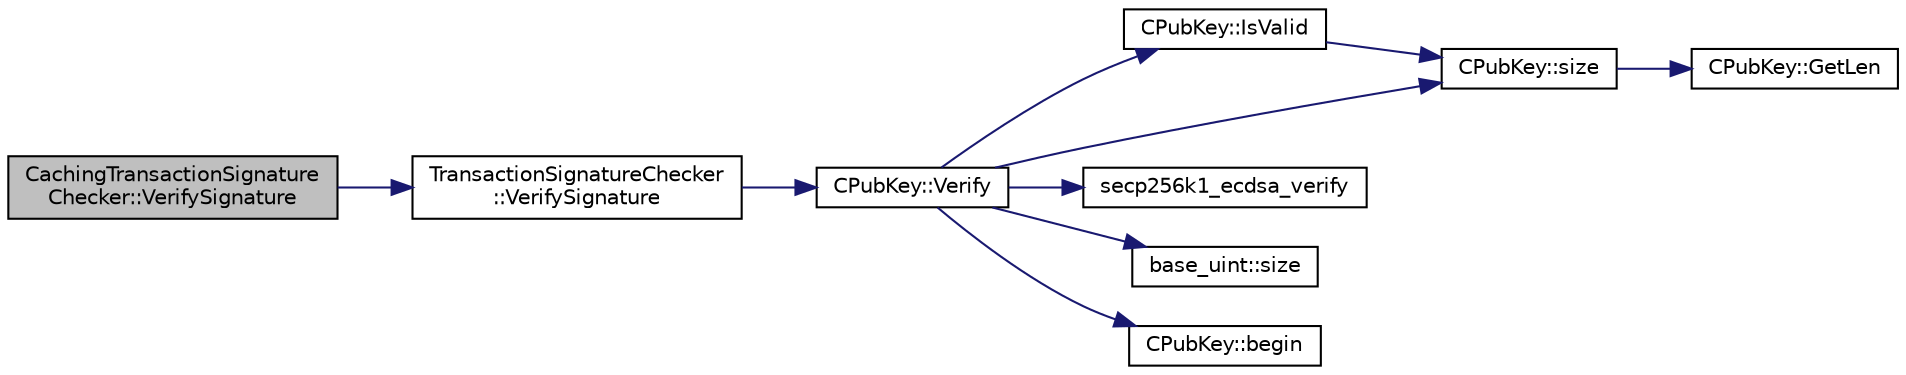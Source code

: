 digraph "CachingTransactionSignatureChecker::VerifySignature"
{
  edge [fontname="Helvetica",fontsize="10",labelfontname="Helvetica",labelfontsize="10"];
  node [fontname="Helvetica",fontsize="10",shape=record];
  rankdir="LR";
  Node2 [label="CachingTransactionSignature\lChecker::VerifySignature",height=0.2,width=0.4,color="black", fillcolor="grey75", style="filled", fontcolor="black"];
  Node2 -> Node3 [color="midnightblue",fontsize="10",style="solid",fontname="Helvetica"];
  Node3 [label="TransactionSignatureChecker\l::VerifySignature",height=0.2,width=0.4,color="black", fillcolor="white", style="filled",URL="$class_transaction_signature_checker.html#a8691f10179573b1421defe3843c04c96"];
  Node3 -> Node4 [color="midnightblue",fontsize="10",style="solid",fontname="Helvetica"];
  Node4 [label="CPubKey::Verify",height=0.2,width=0.4,color="black", fillcolor="white", style="filled",URL="$class_c_pub_key.html#a5b3fef213b227394ca9d0a1e3baa957e",tooltip="Verify a DER signature (~72 bytes). "];
  Node4 -> Node5 [color="midnightblue",fontsize="10",style="solid",fontname="Helvetica"];
  Node5 [label="CPubKey::IsValid",height=0.2,width=0.4,color="black", fillcolor="white", style="filled",URL="$class_c_pub_key.html#a4fa94293cf8577fd039b9a133f6c7f30"];
  Node5 -> Node6 [color="midnightblue",fontsize="10",style="solid",fontname="Helvetica"];
  Node6 [label="CPubKey::size",height=0.2,width=0.4,color="black", fillcolor="white", style="filled",URL="$class_c_pub_key.html#a6bb28fcf0a5f799c69f5b7269363b309",tooltip="Simple read-only vector-like interface to the pubkey data. "];
  Node6 -> Node7 [color="midnightblue",fontsize="10",style="solid",fontname="Helvetica"];
  Node7 [label="CPubKey::GetLen",height=0.2,width=0.4,color="black", fillcolor="white", style="filled",URL="$class_c_pub_key.html#a7dc71b3f037c84268dc22de97d7b65fb",tooltip="Compute the length of a pubkey with a given first byte. "];
  Node4 -> Node8 [color="midnightblue",fontsize="10",style="solid",fontname="Helvetica"];
  Node8 [label="secp256k1_ecdsa_verify",height=0.2,width=0.4,color="black", fillcolor="white", style="filled",URL="$secp256k1_8h.html#a036c40da27ed92a1054da4226660127a",tooltip="Verify an ECDSA signature. "];
  Node4 -> Node9 [color="midnightblue",fontsize="10",style="solid",fontname="Helvetica"];
  Node9 [label="base_uint::size",height=0.2,width=0.4,color="black", fillcolor="white", style="filled",URL="$classbase__uint.html#a1f49b034e686269601ea89b0319b8004"];
  Node4 -> Node10 [color="midnightblue",fontsize="10",style="solid",fontname="Helvetica"];
  Node10 [label="CPubKey::begin",height=0.2,width=0.4,color="black", fillcolor="white", style="filled",URL="$class_c_pub_key.html#a859ab9909d68092d6d4fc739237ab358"];
  Node4 -> Node6 [color="midnightblue",fontsize="10",style="solid",fontname="Helvetica"];
}

